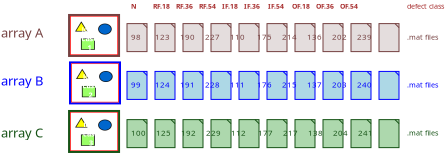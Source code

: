 <?xml version="1.0" encoding="UTF-8"?>
<dia:diagram xmlns:dia="http://www.lysator.liu.se/~alla/dia/">
  <dia:layer name="Arrière-plan" visible="true" connectable="true" active="true">
    <dia:object type="Standard - Box" version="0" id="O0">
      <dia:attribute name="obj_pos">
        <dia:point val="17.8,-41.19"/>
      </dia:attribute>
      <dia:attribute name="obj_bb">
        <dia:rectangle val="17.78,-41.209;18.82,-39.77"/>
      </dia:attribute>
      <dia:attribute name="elem_corner">
        <dia:point val="17.8,-41.19"/>
      </dia:attribute>
      <dia:attribute name="elem_width">
        <dia:real val="1"/>
      </dia:attribute>
      <dia:attribute name="elem_height">
        <dia:real val="1.4"/>
      </dia:attribute>
      <dia:attribute name="border_width">
        <dia:real val="0.04"/>
      </dia:attribute>
      <dia:attribute name="border_color">
        <dia:color val="#744040ff"/>
      </dia:attribute>
      <dia:attribute name="inner_color">
        <dia:color val="#e4ddddff"/>
      </dia:attribute>
      <dia:attribute name="show_background">
        <dia:boolean val="true"/>
      </dia:attribute>
    </dia:object>
    <dia:object type="Standard - Line" version="0" id="O1">
      <dia:attribute name="obj_pos">
        <dia:point val="18.8,-40.989"/>
      </dia:attribute>
      <dia:attribute name="obj_bb">
        <dia:rectangle val="18.572,-41.218;18.828,-40.961"/>
      </dia:attribute>
      <dia:attribute name="conn_endpoints">
        <dia:point val="18.8,-40.989"/>
        <dia:point val="18.6,-41.19"/>
      </dia:attribute>
      <dia:attribute name="numcp">
        <dia:int val="1"/>
      </dia:attribute>
      <dia:attribute name="line_color">
        <dia:color val="#744040ff"/>
      </dia:attribute>
      <dia:attribute name="line_width">
        <dia:real val="0.04"/>
      </dia:attribute>
    </dia:object>
    <dia:group>
      <dia:attribute name="meta">
        <dia:composite type="dict"/>
      </dia:attribute>
      <dia:attribute name="matrix"/>
      <dia:object type="Standard - Box" version="0" id="O2">
        <dia:attribute name="obj_pos">
          <dia:point val="19.2,-41.19"/>
        </dia:attribute>
        <dia:attribute name="obj_bb">
          <dia:rectangle val="19.18,-41.209;20.22,-39.77"/>
        </dia:attribute>
        <dia:attribute name="elem_corner">
          <dia:point val="19.2,-41.19"/>
        </dia:attribute>
        <dia:attribute name="elem_width">
          <dia:real val="1"/>
        </dia:attribute>
        <dia:attribute name="elem_height">
          <dia:real val="1.4"/>
        </dia:attribute>
        <dia:attribute name="border_width">
          <dia:real val="0.04"/>
        </dia:attribute>
        <dia:attribute name="border_color">
          <dia:color val="#744040ff"/>
        </dia:attribute>
        <dia:attribute name="inner_color">
          <dia:color val="#e4ddddff"/>
        </dia:attribute>
        <dia:attribute name="show_background">
          <dia:boolean val="true"/>
        </dia:attribute>
      </dia:object>
      <dia:object type="Standard - Line" version="0" id="O3">
        <dia:attribute name="obj_pos">
          <dia:point val="20.2,-40.989"/>
        </dia:attribute>
        <dia:attribute name="obj_bb">
          <dia:rectangle val="19.972,-41.218;20.228,-40.961"/>
        </dia:attribute>
        <dia:attribute name="conn_endpoints">
          <dia:point val="20.2,-40.989"/>
          <dia:point val="20,-41.19"/>
        </dia:attribute>
        <dia:attribute name="numcp">
          <dia:int val="1"/>
        </dia:attribute>
        <dia:attribute name="line_color">
          <dia:color val="#744040ff"/>
        </dia:attribute>
        <dia:attribute name="line_width">
          <dia:real val="0.04"/>
        </dia:attribute>
      </dia:object>
    </dia:group>
    <dia:group>
      <dia:attribute name="meta">
        <dia:composite type="dict"/>
      </dia:attribute>
      <dia:attribute name="matrix"/>
      <dia:object type="Standard - Box" version="0" id="O4">
        <dia:attribute name="obj_pos">
          <dia:point val="20.6,-41.19"/>
        </dia:attribute>
        <dia:attribute name="obj_bb">
          <dia:rectangle val="20.58,-41.209;21.62,-39.77"/>
        </dia:attribute>
        <dia:attribute name="elem_corner">
          <dia:point val="20.6,-41.19"/>
        </dia:attribute>
        <dia:attribute name="elem_width">
          <dia:real val="1"/>
        </dia:attribute>
        <dia:attribute name="elem_height">
          <dia:real val="1.4"/>
        </dia:attribute>
        <dia:attribute name="border_width">
          <dia:real val="0.04"/>
        </dia:attribute>
        <dia:attribute name="border_color">
          <dia:color val="#744040ff"/>
        </dia:attribute>
        <dia:attribute name="inner_color">
          <dia:color val="#e4ddddff"/>
        </dia:attribute>
        <dia:attribute name="show_background">
          <dia:boolean val="true"/>
        </dia:attribute>
      </dia:object>
      <dia:object type="Standard - Line" version="0" id="O5">
        <dia:attribute name="obj_pos">
          <dia:point val="21.6,-40.989"/>
        </dia:attribute>
        <dia:attribute name="obj_bb">
          <dia:rectangle val="21.372,-41.218;21.628,-40.961"/>
        </dia:attribute>
        <dia:attribute name="conn_endpoints">
          <dia:point val="21.6,-40.989"/>
          <dia:point val="21.4,-41.19"/>
        </dia:attribute>
        <dia:attribute name="numcp">
          <dia:int val="1"/>
        </dia:attribute>
        <dia:attribute name="line_color">
          <dia:color val="#744040ff"/>
        </dia:attribute>
        <dia:attribute name="line_width">
          <dia:real val="0.04"/>
        </dia:attribute>
      </dia:object>
    </dia:group>
    <dia:group>
      <dia:attribute name="meta">
        <dia:composite type="dict"/>
      </dia:attribute>
      <dia:attribute name="matrix"/>
      <dia:object type="Standard - Box" version="0" id="O6">
        <dia:attribute name="obj_pos">
          <dia:point val="22,-41.19"/>
        </dia:attribute>
        <dia:attribute name="obj_bb">
          <dia:rectangle val="21.98,-41.209;23.02,-39.77"/>
        </dia:attribute>
        <dia:attribute name="elem_corner">
          <dia:point val="22,-41.19"/>
        </dia:attribute>
        <dia:attribute name="elem_width">
          <dia:real val="1"/>
        </dia:attribute>
        <dia:attribute name="elem_height">
          <dia:real val="1.4"/>
        </dia:attribute>
        <dia:attribute name="border_width">
          <dia:real val="0.04"/>
        </dia:attribute>
        <dia:attribute name="border_color">
          <dia:color val="#744040ff"/>
        </dia:attribute>
        <dia:attribute name="inner_color">
          <dia:color val="#e4ddddff"/>
        </dia:attribute>
        <dia:attribute name="show_background">
          <dia:boolean val="true"/>
        </dia:attribute>
      </dia:object>
      <dia:object type="Standard - Line" version="0" id="O7">
        <dia:attribute name="obj_pos">
          <dia:point val="23,-40.989"/>
        </dia:attribute>
        <dia:attribute name="obj_bb">
          <dia:rectangle val="22.772,-41.218;23.028,-40.961"/>
        </dia:attribute>
        <dia:attribute name="conn_endpoints">
          <dia:point val="23,-40.989"/>
          <dia:point val="22.8,-41.19"/>
        </dia:attribute>
        <dia:attribute name="numcp">
          <dia:int val="1"/>
        </dia:attribute>
        <dia:attribute name="line_color">
          <dia:color val="#744040ff"/>
        </dia:attribute>
        <dia:attribute name="line_width">
          <dia:real val="0.04"/>
        </dia:attribute>
      </dia:object>
    </dia:group>
    <dia:group>
      <dia:attribute name="meta">
        <dia:composite type="dict"/>
      </dia:attribute>
      <dia:attribute name="matrix"/>
      <dia:object type="Standard - Box" version="0" id="O8">
        <dia:attribute name="obj_pos">
          <dia:point val="23.4,-41.19"/>
        </dia:attribute>
        <dia:attribute name="obj_bb">
          <dia:rectangle val="23.38,-41.209;24.42,-39.77"/>
        </dia:attribute>
        <dia:attribute name="elem_corner">
          <dia:point val="23.4,-41.19"/>
        </dia:attribute>
        <dia:attribute name="elem_width">
          <dia:real val="1"/>
        </dia:attribute>
        <dia:attribute name="elem_height">
          <dia:real val="1.4"/>
        </dia:attribute>
        <dia:attribute name="border_width">
          <dia:real val="0.04"/>
        </dia:attribute>
        <dia:attribute name="border_color">
          <dia:color val="#744040ff"/>
        </dia:attribute>
        <dia:attribute name="inner_color">
          <dia:color val="#e4ddddff"/>
        </dia:attribute>
        <dia:attribute name="show_background">
          <dia:boolean val="true"/>
        </dia:attribute>
      </dia:object>
      <dia:object type="Standard - Line" version="0" id="O9">
        <dia:attribute name="obj_pos">
          <dia:point val="24.4,-40.989"/>
        </dia:attribute>
        <dia:attribute name="obj_bb">
          <dia:rectangle val="24.172,-41.218;24.428,-40.961"/>
        </dia:attribute>
        <dia:attribute name="conn_endpoints">
          <dia:point val="24.4,-40.989"/>
          <dia:point val="24.2,-41.19"/>
        </dia:attribute>
        <dia:attribute name="numcp">
          <dia:int val="1"/>
        </dia:attribute>
        <dia:attribute name="line_color">
          <dia:color val="#744040ff"/>
        </dia:attribute>
        <dia:attribute name="line_width">
          <dia:real val="0.04"/>
        </dia:attribute>
      </dia:object>
    </dia:group>
    <dia:group>
      <dia:attribute name="meta">
        <dia:composite type="dict"/>
      </dia:attribute>
      <dia:attribute name="matrix"/>
      <dia:object type="Standard - Box" version="0" id="O10">
        <dia:attribute name="obj_pos">
          <dia:point val="24.8,-41.19"/>
        </dia:attribute>
        <dia:attribute name="obj_bb">
          <dia:rectangle val="24.78,-41.209;25.82,-39.77"/>
        </dia:attribute>
        <dia:attribute name="elem_corner">
          <dia:point val="24.8,-41.19"/>
        </dia:attribute>
        <dia:attribute name="elem_width">
          <dia:real val="1"/>
        </dia:attribute>
        <dia:attribute name="elem_height">
          <dia:real val="1.4"/>
        </dia:attribute>
        <dia:attribute name="border_width">
          <dia:real val="0.04"/>
        </dia:attribute>
        <dia:attribute name="border_color">
          <dia:color val="#744040ff"/>
        </dia:attribute>
        <dia:attribute name="inner_color">
          <dia:color val="#e4ddddff"/>
        </dia:attribute>
        <dia:attribute name="show_background">
          <dia:boolean val="true"/>
        </dia:attribute>
      </dia:object>
      <dia:object type="Standard - Line" version="0" id="O11">
        <dia:attribute name="obj_pos">
          <dia:point val="25.8,-40.989"/>
        </dia:attribute>
        <dia:attribute name="obj_bb">
          <dia:rectangle val="25.572,-41.218;25.828,-40.961"/>
        </dia:attribute>
        <dia:attribute name="conn_endpoints">
          <dia:point val="25.8,-40.989"/>
          <dia:point val="25.6,-41.19"/>
        </dia:attribute>
        <dia:attribute name="numcp">
          <dia:int val="1"/>
        </dia:attribute>
        <dia:attribute name="line_color">
          <dia:color val="#744040ff"/>
        </dia:attribute>
        <dia:attribute name="line_width">
          <dia:real val="0.04"/>
        </dia:attribute>
      </dia:object>
    </dia:group>
    <dia:group>
      <dia:attribute name="meta">
        <dia:composite type="dict"/>
      </dia:attribute>
      <dia:attribute name="matrix"/>
      <dia:object type="Standard - Box" version="0" id="O12">
        <dia:attribute name="obj_pos">
          <dia:point val="26.2,-41.19"/>
        </dia:attribute>
        <dia:attribute name="obj_bb">
          <dia:rectangle val="26.18,-41.209;27.22,-39.77"/>
        </dia:attribute>
        <dia:attribute name="elem_corner">
          <dia:point val="26.2,-41.19"/>
        </dia:attribute>
        <dia:attribute name="elem_width">
          <dia:real val="1"/>
        </dia:attribute>
        <dia:attribute name="elem_height">
          <dia:real val="1.4"/>
        </dia:attribute>
        <dia:attribute name="border_width">
          <dia:real val="0.04"/>
        </dia:attribute>
        <dia:attribute name="border_color">
          <dia:color val="#744040ff"/>
        </dia:attribute>
        <dia:attribute name="inner_color">
          <dia:color val="#e4ddddff"/>
        </dia:attribute>
        <dia:attribute name="show_background">
          <dia:boolean val="true"/>
        </dia:attribute>
      </dia:object>
      <dia:object type="Standard - Line" version="0" id="O13">
        <dia:attribute name="obj_pos">
          <dia:point val="27.2,-40.989"/>
        </dia:attribute>
        <dia:attribute name="obj_bb">
          <dia:rectangle val="26.972,-41.218;27.228,-40.961"/>
        </dia:attribute>
        <dia:attribute name="conn_endpoints">
          <dia:point val="27.2,-40.989"/>
          <dia:point val="27,-41.19"/>
        </dia:attribute>
        <dia:attribute name="numcp">
          <dia:int val="1"/>
        </dia:attribute>
        <dia:attribute name="line_color">
          <dia:color val="#744040ff"/>
        </dia:attribute>
        <dia:attribute name="line_width">
          <dia:real val="0.04"/>
        </dia:attribute>
      </dia:object>
    </dia:group>
    <dia:group>
      <dia:attribute name="meta">
        <dia:composite type="dict"/>
      </dia:attribute>
      <dia:attribute name="matrix"/>
      <dia:object type="Standard - Box" version="0" id="O14">
        <dia:attribute name="obj_pos">
          <dia:point val="27.6,-41.19"/>
        </dia:attribute>
        <dia:attribute name="obj_bb">
          <dia:rectangle val="27.58,-41.209;28.62,-39.77"/>
        </dia:attribute>
        <dia:attribute name="elem_corner">
          <dia:point val="27.6,-41.19"/>
        </dia:attribute>
        <dia:attribute name="elem_width">
          <dia:real val="1"/>
        </dia:attribute>
        <dia:attribute name="elem_height">
          <dia:real val="1.4"/>
        </dia:attribute>
        <dia:attribute name="border_width">
          <dia:real val="0.04"/>
        </dia:attribute>
        <dia:attribute name="border_color">
          <dia:color val="#744040ff"/>
        </dia:attribute>
        <dia:attribute name="inner_color">
          <dia:color val="#e4ddddff"/>
        </dia:attribute>
        <dia:attribute name="show_background">
          <dia:boolean val="true"/>
        </dia:attribute>
      </dia:object>
      <dia:object type="Standard - Line" version="0" id="O15">
        <dia:attribute name="obj_pos">
          <dia:point val="28.6,-40.989"/>
        </dia:attribute>
        <dia:attribute name="obj_bb">
          <dia:rectangle val="28.372,-41.218;28.628,-40.961"/>
        </dia:attribute>
        <dia:attribute name="conn_endpoints">
          <dia:point val="28.6,-40.989"/>
          <dia:point val="28.4,-41.19"/>
        </dia:attribute>
        <dia:attribute name="numcp">
          <dia:int val="1"/>
        </dia:attribute>
        <dia:attribute name="line_color">
          <dia:color val="#744040ff"/>
        </dia:attribute>
        <dia:attribute name="line_width">
          <dia:real val="0.04"/>
        </dia:attribute>
      </dia:object>
    </dia:group>
    <dia:group>
      <dia:attribute name="meta">
        <dia:composite type="dict"/>
      </dia:attribute>
      <dia:attribute name="matrix"/>
      <dia:object type="Standard - Box" version="0" id="O16">
        <dia:attribute name="obj_pos">
          <dia:point val="29,-41.19"/>
        </dia:attribute>
        <dia:attribute name="obj_bb">
          <dia:rectangle val="28.98,-41.209;30.02,-39.77"/>
        </dia:attribute>
        <dia:attribute name="elem_corner">
          <dia:point val="29,-41.19"/>
        </dia:attribute>
        <dia:attribute name="elem_width">
          <dia:real val="1"/>
        </dia:attribute>
        <dia:attribute name="elem_height">
          <dia:real val="1.4"/>
        </dia:attribute>
        <dia:attribute name="border_width">
          <dia:real val="0.04"/>
        </dia:attribute>
        <dia:attribute name="border_color">
          <dia:color val="#744040ff"/>
        </dia:attribute>
        <dia:attribute name="inner_color">
          <dia:color val="#e4ddddff"/>
        </dia:attribute>
        <dia:attribute name="show_background">
          <dia:boolean val="true"/>
        </dia:attribute>
      </dia:object>
      <dia:object type="Standard - Line" version="0" id="O17">
        <dia:attribute name="obj_pos">
          <dia:point val="30,-40.989"/>
        </dia:attribute>
        <dia:attribute name="obj_bb">
          <dia:rectangle val="29.772,-41.218;30.028,-40.961"/>
        </dia:attribute>
        <dia:attribute name="conn_endpoints">
          <dia:point val="30,-40.989"/>
          <dia:point val="29.8,-41.19"/>
        </dia:attribute>
        <dia:attribute name="numcp">
          <dia:int val="1"/>
        </dia:attribute>
        <dia:attribute name="line_color">
          <dia:color val="#744040ff"/>
        </dia:attribute>
        <dia:attribute name="line_width">
          <dia:real val="0.04"/>
        </dia:attribute>
      </dia:object>
    </dia:group>
    <dia:group>
      <dia:attribute name="meta">
        <dia:composite type="dict"/>
      </dia:attribute>
      <dia:attribute name="matrix"/>
      <dia:object type="Standard - Box" version="0" id="O18">
        <dia:attribute name="obj_pos">
          <dia:point val="30.4,-41.19"/>
        </dia:attribute>
        <dia:attribute name="obj_bb">
          <dia:rectangle val="30.38,-41.209;31.42,-39.77"/>
        </dia:attribute>
        <dia:attribute name="elem_corner">
          <dia:point val="30.4,-41.19"/>
        </dia:attribute>
        <dia:attribute name="elem_width">
          <dia:real val="1"/>
        </dia:attribute>
        <dia:attribute name="elem_height">
          <dia:real val="1.4"/>
        </dia:attribute>
        <dia:attribute name="border_width">
          <dia:real val="0.04"/>
        </dia:attribute>
        <dia:attribute name="border_color">
          <dia:color val="#744040ff"/>
        </dia:attribute>
        <dia:attribute name="inner_color">
          <dia:color val="#e4ddddff"/>
        </dia:attribute>
        <dia:attribute name="show_background">
          <dia:boolean val="true"/>
        </dia:attribute>
      </dia:object>
      <dia:object type="Standard - Line" version="0" id="O19">
        <dia:attribute name="obj_pos">
          <dia:point val="31.4,-40.989"/>
        </dia:attribute>
        <dia:attribute name="obj_bb">
          <dia:rectangle val="31.172,-41.218;31.428,-40.961"/>
        </dia:attribute>
        <dia:attribute name="conn_endpoints">
          <dia:point val="31.4,-40.989"/>
          <dia:point val="31.2,-41.19"/>
        </dia:attribute>
        <dia:attribute name="numcp">
          <dia:int val="1"/>
        </dia:attribute>
        <dia:attribute name="line_color">
          <dia:color val="#744040ff"/>
        </dia:attribute>
        <dia:attribute name="line_width">
          <dia:real val="0.04"/>
        </dia:attribute>
      </dia:object>
    </dia:group>
    <dia:object type="Standard - Image" version="0" id="O20">
      <dia:attribute name="obj_pos">
        <dia:point val="14.953,-41.572"/>
      </dia:attribute>
      <dia:attribute name="obj_bb">
        <dia:rectangle val="14.853,-41.672;17.453,-39.522"/>
      </dia:attribute>
      <dia:attribute name="elem_corner">
        <dia:point val="14.953,-41.572"/>
      </dia:attribute>
      <dia:attribute name="elem_width">
        <dia:real val="2.4"/>
      </dia:attribute>
      <dia:attribute name="elem_height">
        <dia:real val="1.95"/>
      </dia:attribute>
      <dia:attribute name="border_width">
        <dia:real val="0.1"/>
      </dia:attribute>
      <dia:attribute name="border_color">
        <dia:color val="#744040ff"/>
      </dia:attribute>
      <dia:attribute name="draw_border">
        <dia:boolean val="true"/>
      </dia:attribute>
      <dia:attribute name="keep_aspect">
        <dia:boolean val="true"/>
      </dia:attribute>
      <dia:attribute name="file">
        <dia:string>#/home/jlc/work/IA-MachineLearning/03-ENSPIMA/2023-2024/MiniProject/img/motor-3.png#</dia:string>
      </dia:attribute>
    </dia:object>
    <dia:object type="Standard - Text" version="1" id="O21">
      <dia:attribute name="obj_pos">
        <dia:point val="15.928,-40.761"/>
      </dia:attribute>
      <dia:attribute name="obj_bb">
        <dia:rectangle val="15.47,-41.096;16.387,-39.774"/>
      </dia:attribute>
      <dia:attribute name="text">
        <dia:composite type="text">
          <dia:attribute name="string">
            <dia:string>#load
case
1#</dia:string>
          </dia:attribute>
          <dia:attribute name="font">
            <dia:font family="sans" style="80" name="Helvetica-Bold"/>
          </dia:attribute>
          <dia:attribute name="height">
            <dia:real val="0.451"/>
          </dia:attribute>
          <dia:attribute name="pos">
            <dia:point val="15.928,-40.761"/>
          </dia:attribute>
          <dia:attribute name="color">
            <dia:color val="#ffffffff"/>
          </dia:attribute>
          <dia:attribute name="alignment">
            <dia:enum val="1"/>
          </dia:attribute>
        </dia:composite>
      </dia:attribute>
      <dia:attribute name="valign">
        <dia:enum val="3"/>
      </dia:attribute>
    </dia:object>
    <dia:object type="Standard - Text" version="1" id="O22">
      <dia:attribute name="obj_pos">
        <dia:point val="18,-40.389"/>
      </dia:attribute>
      <dia:attribute name="obj_bb">
        <dia:rectangle val="18,-40.756;31.323,-40.296"/>
      </dia:attribute>
      <dia:attribute name="text">
        <dia:composite type="text">
          <dia:attribute name="string">
            <dia:string>#98       123     190     227     110      175     214     136     202     239#</dia:string>
          </dia:attribute>
          <dia:attribute name="font">
            <dia:font family="sans" style="0" name="Helvetica"/>
          </dia:attribute>
          <dia:attribute name="height">
            <dia:real val="0.494"/>
          </dia:attribute>
          <dia:attribute name="pos">
            <dia:point val="18,-40.389"/>
          </dia:attribute>
          <dia:attribute name="color">
            <dia:color val="#744040ff"/>
          </dia:attribute>
          <dia:attribute name="alignment">
            <dia:enum val="0"/>
          </dia:attribute>
        </dia:composite>
      </dia:attribute>
      <dia:attribute name="valign">
        <dia:enum val="3"/>
      </dia:attribute>
    </dia:object>
    <dia:object type="Standard - Text" version="1" id="O23">
      <dia:attribute name="obj_pos">
        <dia:point val="18,-41.933"/>
      </dia:attribute>
      <dia:attribute name="obj_bb">
        <dia:rectangle val="18,-42.247;31.315,-41.853"/>
      </dia:attribute>
      <dia:attribute name="text">
        <dia:composite type="text">
          <dia:attribute name="string">
            <dia:string>#N        RF.18   RF.36   RF.54   IF.18   IF.36    IF.54    OF.18   OF.36   OF.54#</dia:string>
          </dia:attribute>
          <dia:attribute name="font">
            <dia:font family="sans" style="80" name="Helvetica-Bold"/>
          </dia:attribute>
          <dia:attribute name="height">
            <dia:real val="0.423"/>
          </dia:attribute>
          <dia:attribute name="pos">
            <dia:point val="18,-41.933"/>
          </dia:attribute>
          <dia:attribute name="color">
            <dia:color val="#a52a2aff"/>
          </dia:attribute>
          <dia:attribute name="alignment">
            <dia:enum val="0"/>
          </dia:attribute>
        </dia:composite>
      </dia:attribute>
      <dia:attribute name="valign">
        <dia:enum val="3"/>
      </dia:attribute>
    </dia:object>
    <dia:object type="Standard - Text" version="1" id="O24">
      <dia:attribute name="obj_pos">
        <dia:point val="31.8,-40.389"/>
      </dia:attribute>
      <dia:attribute name="obj_bb">
        <dia:rectangle val="31.8,-40.724;33.483,-40.304"/>
      </dia:attribute>
      <dia:attribute name="text">
        <dia:composite type="text">
          <dia:attribute name="string">
            <dia:string>#.mat files#</dia:string>
          </dia:attribute>
          <dia:attribute name="font">
            <dia:font family="sans" style="0" name="Helvetica"/>
          </dia:attribute>
          <dia:attribute name="height">
            <dia:real val="0.451"/>
          </dia:attribute>
          <dia:attribute name="pos">
            <dia:point val="31.8,-40.389"/>
          </dia:attribute>
          <dia:attribute name="color">
            <dia:color val="#744040ff"/>
          </dia:attribute>
          <dia:attribute name="alignment">
            <dia:enum val="0"/>
          </dia:attribute>
        </dia:composite>
      </dia:attribute>
      <dia:attribute name="valign">
        <dia:enum val="3"/>
      </dia:attribute>
    </dia:object>
    <dia:object type="Standard - Text" version="1" id="O25">
      <dia:attribute name="obj_pos">
        <dia:point val="31.8,-41.933"/>
      </dia:attribute>
      <dia:attribute name="obj_bb">
        <dia:rectangle val="31.8,-42.268;33.95,-41.848"/>
      </dia:attribute>
      <dia:attribute name="text">
        <dia:composite type="text">
          <dia:attribute name="string">
            <dia:string>#defect class#</dia:string>
          </dia:attribute>
          <dia:attribute name="font">
            <dia:font family="sans" style="0" name="Helvetica"/>
          </dia:attribute>
          <dia:attribute name="height">
            <dia:real val="0.451"/>
          </dia:attribute>
          <dia:attribute name="pos">
            <dia:point val="31.8,-41.933"/>
          </dia:attribute>
          <dia:attribute name="color">
            <dia:color val="#a52a2aff"/>
          </dia:attribute>
          <dia:attribute name="alignment">
            <dia:enum val="0"/>
          </dia:attribute>
        </dia:composite>
      </dia:attribute>
      <dia:attribute name="valign">
        <dia:enum val="3"/>
      </dia:attribute>
    </dia:object>
    <dia:object type="Standard - Box" version="0" id="O26">
      <dia:attribute name="obj_pos">
        <dia:point val="17.8,-38.8"/>
      </dia:attribute>
      <dia:attribute name="obj_bb">
        <dia:rectangle val="17.78,-38.82;18.82,-37.38"/>
      </dia:attribute>
      <dia:attribute name="elem_corner">
        <dia:point val="17.8,-38.8"/>
      </dia:attribute>
      <dia:attribute name="elem_width">
        <dia:real val="1"/>
      </dia:attribute>
      <dia:attribute name="elem_height">
        <dia:real val="1.4"/>
      </dia:attribute>
      <dia:attribute name="border_width">
        <dia:real val="0.04"/>
      </dia:attribute>
      <dia:attribute name="border_color">
        <dia:color val="#0000ffff"/>
      </dia:attribute>
      <dia:attribute name="inner_color">
        <dia:color val="#add8e6ff"/>
      </dia:attribute>
      <dia:attribute name="show_background">
        <dia:boolean val="true"/>
      </dia:attribute>
    </dia:object>
    <dia:object type="Standard - Line" version="0" id="O27">
      <dia:attribute name="obj_pos">
        <dia:point val="18.8,-38.6"/>
      </dia:attribute>
      <dia:attribute name="obj_bb">
        <dia:rectangle val="18.572,-38.828;18.828,-38.572"/>
      </dia:attribute>
      <dia:attribute name="conn_endpoints">
        <dia:point val="18.8,-38.6"/>
        <dia:point val="18.6,-38.8"/>
      </dia:attribute>
      <dia:attribute name="numcp">
        <dia:int val="1"/>
      </dia:attribute>
      <dia:attribute name="line_color">
        <dia:color val="#0000ffff"/>
      </dia:attribute>
      <dia:attribute name="line_width">
        <dia:real val="0.04"/>
      </dia:attribute>
    </dia:object>
    <dia:group>
      <dia:attribute name="meta">
        <dia:composite type="dict"/>
      </dia:attribute>
      <dia:attribute name="matrix"/>
      <dia:object type="Standard - Box" version="0" id="O28">
        <dia:attribute name="obj_pos">
          <dia:point val="19.2,-38.8"/>
        </dia:attribute>
        <dia:attribute name="obj_bb">
          <dia:rectangle val="19.18,-38.82;20.22,-37.38"/>
        </dia:attribute>
        <dia:attribute name="elem_corner">
          <dia:point val="19.2,-38.8"/>
        </dia:attribute>
        <dia:attribute name="elem_width">
          <dia:real val="1"/>
        </dia:attribute>
        <dia:attribute name="elem_height">
          <dia:real val="1.4"/>
        </dia:attribute>
        <dia:attribute name="border_width">
          <dia:real val="0.04"/>
        </dia:attribute>
        <dia:attribute name="border_color">
          <dia:color val="#0000ffff"/>
        </dia:attribute>
        <dia:attribute name="inner_color">
          <dia:color val="#add8e6ff"/>
        </dia:attribute>
        <dia:attribute name="show_background">
          <dia:boolean val="true"/>
        </dia:attribute>
      </dia:object>
      <dia:object type="Standard - Line" version="0" id="O29">
        <dia:attribute name="obj_pos">
          <dia:point val="20.2,-38.6"/>
        </dia:attribute>
        <dia:attribute name="obj_bb">
          <dia:rectangle val="19.972,-38.828;20.228,-38.572"/>
        </dia:attribute>
        <dia:attribute name="conn_endpoints">
          <dia:point val="20.2,-38.6"/>
          <dia:point val="20,-38.8"/>
        </dia:attribute>
        <dia:attribute name="numcp">
          <dia:int val="1"/>
        </dia:attribute>
        <dia:attribute name="line_color">
          <dia:color val="#0000ffff"/>
        </dia:attribute>
        <dia:attribute name="line_width">
          <dia:real val="0.04"/>
        </dia:attribute>
      </dia:object>
    </dia:group>
    <dia:group>
      <dia:attribute name="meta">
        <dia:composite type="dict"/>
      </dia:attribute>
      <dia:attribute name="matrix"/>
      <dia:object type="Standard - Box" version="0" id="O30">
        <dia:attribute name="obj_pos">
          <dia:point val="20.6,-38.8"/>
        </dia:attribute>
        <dia:attribute name="obj_bb">
          <dia:rectangle val="20.58,-38.82;21.62,-37.38"/>
        </dia:attribute>
        <dia:attribute name="elem_corner">
          <dia:point val="20.6,-38.8"/>
        </dia:attribute>
        <dia:attribute name="elem_width">
          <dia:real val="1"/>
        </dia:attribute>
        <dia:attribute name="elem_height">
          <dia:real val="1.4"/>
        </dia:attribute>
        <dia:attribute name="border_width">
          <dia:real val="0.04"/>
        </dia:attribute>
        <dia:attribute name="border_color">
          <dia:color val="#0000ffff"/>
        </dia:attribute>
        <dia:attribute name="inner_color">
          <dia:color val="#add8e6ff"/>
        </dia:attribute>
        <dia:attribute name="show_background">
          <dia:boolean val="true"/>
        </dia:attribute>
      </dia:object>
      <dia:object type="Standard - Line" version="0" id="O31">
        <dia:attribute name="obj_pos">
          <dia:point val="21.6,-38.6"/>
        </dia:attribute>
        <dia:attribute name="obj_bb">
          <dia:rectangle val="21.372,-38.828;21.628,-38.572"/>
        </dia:attribute>
        <dia:attribute name="conn_endpoints">
          <dia:point val="21.6,-38.6"/>
          <dia:point val="21.4,-38.8"/>
        </dia:attribute>
        <dia:attribute name="numcp">
          <dia:int val="1"/>
        </dia:attribute>
        <dia:attribute name="line_color">
          <dia:color val="#0000ffff"/>
        </dia:attribute>
        <dia:attribute name="line_width">
          <dia:real val="0.04"/>
        </dia:attribute>
      </dia:object>
    </dia:group>
    <dia:group>
      <dia:attribute name="meta">
        <dia:composite type="dict"/>
      </dia:attribute>
      <dia:attribute name="matrix"/>
      <dia:object type="Standard - Box" version="0" id="O32">
        <dia:attribute name="obj_pos">
          <dia:point val="22,-38.8"/>
        </dia:attribute>
        <dia:attribute name="obj_bb">
          <dia:rectangle val="21.98,-38.82;23.02,-37.38"/>
        </dia:attribute>
        <dia:attribute name="elem_corner">
          <dia:point val="22,-38.8"/>
        </dia:attribute>
        <dia:attribute name="elem_width">
          <dia:real val="1"/>
        </dia:attribute>
        <dia:attribute name="elem_height">
          <dia:real val="1.4"/>
        </dia:attribute>
        <dia:attribute name="border_width">
          <dia:real val="0.04"/>
        </dia:attribute>
        <dia:attribute name="border_color">
          <dia:color val="#0000ffff"/>
        </dia:attribute>
        <dia:attribute name="inner_color">
          <dia:color val="#add8e6ff"/>
        </dia:attribute>
        <dia:attribute name="show_background">
          <dia:boolean val="true"/>
        </dia:attribute>
      </dia:object>
      <dia:object type="Standard - Line" version="0" id="O33">
        <dia:attribute name="obj_pos">
          <dia:point val="23,-38.6"/>
        </dia:attribute>
        <dia:attribute name="obj_bb">
          <dia:rectangle val="22.772,-38.828;23.028,-38.572"/>
        </dia:attribute>
        <dia:attribute name="conn_endpoints">
          <dia:point val="23,-38.6"/>
          <dia:point val="22.8,-38.8"/>
        </dia:attribute>
        <dia:attribute name="numcp">
          <dia:int val="1"/>
        </dia:attribute>
        <dia:attribute name="line_color">
          <dia:color val="#0000ffff"/>
        </dia:attribute>
        <dia:attribute name="line_width">
          <dia:real val="0.04"/>
        </dia:attribute>
      </dia:object>
    </dia:group>
    <dia:group>
      <dia:attribute name="meta">
        <dia:composite type="dict"/>
      </dia:attribute>
      <dia:attribute name="matrix"/>
      <dia:object type="Standard - Box" version="0" id="O34">
        <dia:attribute name="obj_pos">
          <dia:point val="23.4,-38.8"/>
        </dia:attribute>
        <dia:attribute name="obj_bb">
          <dia:rectangle val="23.38,-38.82;24.42,-37.38"/>
        </dia:attribute>
        <dia:attribute name="elem_corner">
          <dia:point val="23.4,-38.8"/>
        </dia:attribute>
        <dia:attribute name="elem_width">
          <dia:real val="1"/>
        </dia:attribute>
        <dia:attribute name="elem_height">
          <dia:real val="1.4"/>
        </dia:attribute>
        <dia:attribute name="border_width">
          <dia:real val="0.04"/>
        </dia:attribute>
        <dia:attribute name="border_color">
          <dia:color val="#0000ffff"/>
        </dia:attribute>
        <dia:attribute name="inner_color">
          <dia:color val="#add8e6ff"/>
        </dia:attribute>
        <dia:attribute name="show_background">
          <dia:boolean val="true"/>
        </dia:attribute>
      </dia:object>
      <dia:object type="Standard - Line" version="0" id="O35">
        <dia:attribute name="obj_pos">
          <dia:point val="24.4,-38.6"/>
        </dia:attribute>
        <dia:attribute name="obj_bb">
          <dia:rectangle val="24.172,-38.828;24.428,-38.572"/>
        </dia:attribute>
        <dia:attribute name="conn_endpoints">
          <dia:point val="24.4,-38.6"/>
          <dia:point val="24.2,-38.8"/>
        </dia:attribute>
        <dia:attribute name="numcp">
          <dia:int val="1"/>
        </dia:attribute>
        <dia:attribute name="line_color">
          <dia:color val="#0000ffff"/>
        </dia:attribute>
        <dia:attribute name="line_width">
          <dia:real val="0.04"/>
        </dia:attribute>
      </dia:object>
    </dia:group>
    <dia:group>
      <dia:attribute name="meta">
        <dia:composite type="dict"/>
      </dia:attribute>
      <dia:attribute name="matrix"/>
      <dia:object type="Standard - Box" version="0" id="O36">
        <dia:attribute name="obj_pos">
          <dia:point val="24.8,-38.8"/>
        </dia:attribute>
        <dia:attribute name="obj_bb">
          <dia:rectangle val="24.78,-38.82;25.82,-37.38"/>
        </dia:attribute>
        <dia:attribute name="elem_corner">
          <dia:point val="24.8,-38.8"/>
        </dia:attribute>
        <dia:attribute name="elem_width">
          <dia:real val="1"/>
        </dia:attribute>
        <dia:attribute name="elem_height">
          <dia:real val="1.4"/>
        </dia:attribute>
        <dia:attribute name="border_width">
          <dia:real val="0.04"/>
        </dia:attribute>
        <dia:attribute name="border_color">
          <dia:color val="#0000ffff"/>
        </dia:attribute>
        <dia:attribute name="inner_color">
          <dia:color val="#add8e6ff"/>
        </dia:attribute>
        <dia:attribute name="show_background">
          <dia:boolean val="true"/>
        </dia:attribute>
      </dia:object>
      <dia:object type="Standard - Line" version="0" id="O37">
        <dia:attribute name="obj_pos">
          <dia:point val="25.8,-38.6"/>
        </dia:attribute>
        <dia:attribute name="obj_bb">
          <dia:rectangle val="25.572,-38.828;25.828,-38.572"/>
        </dia:attribute>
        <dia:attribute name="conn_endpoints">
          <dia:point val="25.8,-38.6"/>
          <dia:point val="25.6,-38.8"/>
        </dia:attribute>
        <dia:attribute name="numcp">
          <dia:int val="1"/>
        </dia:attribute>
        <dia:attribute name="line_color">
          <dia:color val="#0000ffff"/>
        </dia:attribute>
        <dia:attribute name="line_width">
          <dia:real val="0.04"/>
        </dia:attribute>
      </dia:object>
    </dia:group>
    <dia:group>
      <dia:attribute name="meta">
        <dia:composite type="dict"/>
      </dia:attribute>
      <dia:attribute name="matrix"/>
      <dia:object type="Standard - Box" version="0" id="O38">
        <dia:attribute name="obj_pos">
          <dia:point val="26.2,-38.8"/>
        </dia:attribute>
        <dia:attribute name="obj_bb">
          <dia:rectangle val="26.18,-38.82;27.22,-37.38"/>
        </dia:attribute>
        <dia:attribute name="elem_corner">
          <dia:point val="26.2,-38.8"/>
        </dia:attribute>
        <dia:attribute name="elem_width">
          <dia:real val="1"/>
        </dia:attribute>
        <dia:attribute name="elem_height">
          <dia:real val="1.4"/>
        </dia:attribute>
        <dia:attribute name="border_width">
          <dia:real val="0.04"/>
        </dia:attribute>
        <dia:attribute name="border_color">
          <dia:color val="#0000ffff"/>
        </dia:attribute>
        <dia:attribute name="inner_color">
          <dia:color val="#add8e6ff"/>
        </dia:attribute>
        <dia:attribute name="show_background">
          <dia:boolean val="true"/>
        </dia:attribute>
      </dia:object>
      <dia:object type="Standard - Line" version="0" id="O39">
        <dia:attribute name="obj_pos">
          <dia:point val="27.2,-38.6"/>
        </dia:attribute>
        <dia:attribute name="obj_bb">
          <dia:rectangle val="26.972,-38.828;27.228,-38.572"/>
        </dia:attribute>
        <dia:attribute name="conn_endpoints">
          <dia:point val="27.2,-38.6"/>
          <dia:point val="27,-38.8"/>
        </dia:attribute>
        <dia:attribute name="numcp">
          <dia:int val="1"/>
        </dia:attribute>
        <dia:attribute name="line_color">
          <dia:color val="#0000ffff"/>
        </dia:attribute>
        <dia:attribute name="line_width">
          <dia:real val="0.04"/>
        </dia:attribute>
      </dia:object>
    </dia:group>
    <dia:group>
      <dia:attribute name="meta">
        <dia:composite type="dict"/>
      </dia:attribute>
      <dia:attribute name="matrix"/>
      <dia:object type="Standard - Box" version="0" id="O40">
        <dia:attribute name="obj_pos">
          <dia:point val="27.6,-38.8"/>
        </dia:attribute>
        <dia:attribute name="obj_bb">
          <dia:rectangle val="27.58,-38.82;28.62,-37.38"/>
        </dia:attribute>
        <dia:attribute name="elem_corner">
          <dia:point val="27.6,-38.8"/>
        </dia:attribute>
        <dia:attribute name="elem_width">
          <dia:real val="1"/>
        </dia:attribute>
        <dia:attribute name="elem_height">
          <dia:real val="1.4"/>
        </dia:attribute>
        <dia:attribute name="border_width">
          <dia:real val="0.04"/>
        </dia:attribute>
        <dia:attribute name="border_color">
          <dia:color val="#0000ffff"/>
        </dia:attribute>
        <dia:attribute name="inner_color">
          <dia:color val="#add8e6ff"/>
        </dia:attribute>
        <dia:attribute name="show_background">
          <dia:boolean val="true"/>
        </dia:attribute>
      </dia:object>
      <dia:object type="Standard - Line" version="0" id="O41">
        <dia:attribute name="obj_pos">
          <dia:point val="28.6,-38.6"/>
        </dia:attribute>
        <dia:attribute name="obj_bb">
          <dia:rectangle val="28.372,-38.828;28.628,-38.572"/>
        </dia:attribute>
        <dia:attribute name="conn_endpoints">
          <dia:point val="28.6,-38.6"/>
          <dia:point val="28.4,-38.8"/>
        </dia:attribute>
        <dia:attribute name="numcp">
          <dia:int val="1"/>
        </dia:attribute>
        <dia:attribute name="line_color">
          <dia:color val="#0000ffff"/>
        </dia:attribute>
        <dia:attribute name="line_width">
          <dia:real val="0.04"/>
        </dia:attribute>
      </dia:object>
    </dia:group>
    <dia:group>
      <dia:attribute name="meta">
        <dia:composite type="dict"/>
      </dia:attribute>
      <dia:attribute name="matrix"/>
      <dia:object type="Standard - Box" version="0" id="O42">
        <dia:attribute name="obj_pos">
          <dia:point val="29,-38.8"/>
        </dia:attribute>
        <dia:attribute name="obj_bb">
          <dia:rectangle val="28.98,-38.82;30.02,-37.38"/>
        </dia:attribute>
        <dia:attribute name="elem_corner">
          <dia:point val="29,-38.8"/>
        </dia:attribute>
        <dia:attribute name="elem_width">
          <dia:real val="1"/>
        </dia:attribute>
        <dia:attribute name="elem_height">
          <dia:real val="1.4"/>
        </dia:attribute>
        <dia:attribute name="border_width">
          <dia:real val="0.04"/>
        </dia:attribute>
        <dia:attribute name="border_color">
          <dia:color val="#0000ffff"/>
        </dia:attribute>
        <dia:attribute name="inner_color">
          <dia:color val="#add8e6ff"/>
        </dia:attribute>
        <dia:attribute name="show_background">
          <dia:boolean val="true"/>
        </dia:attribute>
      </dia:object>
      <dia:object type="Standard - Line" version="0" id="O43">
        <dia:attribute name="obj_pos">
          <dia:point val="30,-38.6"/>
        </dia:attribute>
        <dia:attribute name="obj_bb">
          <dia:rectangle val="29.772,-38.828;30.028,-38.572"/>
        </dia:attribute>
        <dia:attribute name="conn_endpoints">
          <dia:point val="30,-38.6"/>
          <dia:point val="29.8,-38.8"/>
        </dia:attribute>
        <dia:attribute name="numcp">
          <dia:int val="1"/>
        </dia:attribute>
        <dia:attribute name="line_color">
          <dia:color val="#0000ffff"/>
        </dia:attribute>
        <dia:attribute name="line_width">
          <dia:real val="0.04"/>
        </dia:attribute>
      </dia:object>
    </dia:group>
    <dia:group>
      <dia:attribute name="meta">
        <dia:composite type="dict"/>
      </dia:attribute>
      <dia:attribute name="matrix"/>
      <dia:object type="Standard - Box" version="0" id="O44">
        <dia:attribute name="obj_pos">
          <dia:point val="30.4,-38.8"/>
        </dia:attribute>
        <dia:attribute name="obj_bb">
          <dia:rectangle val="30.38,-38.82;31.42,-37.38"/>
        </dia:attribute>
        <dia:attribute name="elem_corner">
          <dia:point val="30.4,-38.8"/>
        </dia:attribute>
        <dia:attribute name="elem_width">
          <dia:real val="1"/>
        </dia:attribute>
        <dia:attribute name="elem_height">
          <dia:real val="1.4"/>
        </dia:attribute>
        <dia:attribute name="border_width">
          <dia:real val="0.04"/>
        </dia:attribute>
        <dia:attribute name="border_color">
          <dia:color val="#0000ffff"/>
        </dia:attribute>
        <dia:attribute name="inner_color">
          <dia:color val="#add8e6ff"/>
        </dia:attribute>
        <dia:attribute name="show_background">
          <dia:boolean val="true"/>
        </dia:attribute>
      </dia:object>
      <dia:object type="Standard - Line" version="0" id="O45">
        <dia:attribute name="obj_pos">
          <dia:point val="31.4,-38.6"/>
        </dia:attribute>
        <dia:attribute name="obj_bb">
          <dia:rectangle val="31.172,-38.828;31.428,-38.572"/>
        </dia:attribute>
        <dia:attribute name="conn_endpoints">
          <dia:point val="31.4,-38.6"/>
          <dia:point val="31.2,-38.8"/>
        </dia:attribute>
        <dia:attribute name="numcp">
          <dia:int val="1"/>
        </dia:attribute>
        <dia:attribute name="line_color">
          <dia:color val="#0000ffff"/>
        </dia:attribute>
        <dia:attribute name="line_width">
          <dia:real val="0.04"/>
        </dia:attribute>
      </dia:object>
    </dia:group>
    <dia:object type="Standard - Image" version="0" id="O46">
      <dia:attribute name="obj_pos">
        <dia:point val="15,-39.2"/>
      </dia:attribute>
      <dia:attribute name="obj_bb">
        <dia:rectangle val="14.9,-39.3;17.5,-37.15"/>
      </dia:attribute>
      <dia:attribute name="elem_corner">
        <dia:point val="15,-39.2"/>
      </dia:attribute>
      <dia:attribute name="elem_width">
        <dia:real val="2.4"/>
      </dia:attribute>
      <dia:attribute name="elem_height">
        <dia:real val="1.95"/>
      </dia:attribute>
      <dia:attribute name="border_width">
        <dia:real val="0.1"/>
      </dia:attribute>
      <dia:attribute name="border_color">
        <dia:color val="#0000ffff"/>
      </dia:attribute>
      <dia:attribute name="draw_border">
        <dia:boolean val="true"/>
      </dia:attribute>
      <dia:attribute name="keep_aspect">
        <dia:boolean val="true"/>
      </dia:attribute>
      <dia:attribute name="file">
        <dia:string>#/home/jlc/work/IA-MachineLearning/03-ENSPIMA/2023-2024/MiniProject/img/motor-3.png#</dia:string>
      </dia:attribute>
    </dia:object>
    <dia:object type="Standard - Text" version="1" id="O47">
      <dia:attribute name="obj_pos">
        <dia:point val="31.8,-38"/>
      </dia:attribute>
      <dia:attribute name="obj_bb">
        <dia:rectangle val="31.8,-38.335;33.483,-37.915"/>
      </dia:attribute>
      <dia:attribute name="text">
        <dia:composite type="text">
          <dia:attribute name="string">
            <dia:string>#.mat files#</dia:string>
          </dia:attribute>
          <dia:attribute name="font">
            <dia:font family="sans" style="0" name="Helvetica"/>
          </dia:attribute>
          <dia:attribute name="height">
            <dia:real val="0.451"/>
          </dia:attribute>
          <dia:attribute name="pos">
            <dia:point val="31.8,-38"/>
          </dia:attribute>
          <dia:attribute name="color">
            <dia:color val="#0000ffff"/>
          </dia:attribute>
          <dia:attribute name="alignment">
            <dia:enum val="0"/>
          </dia:attribute>
        </dia:composite>
      </dia:attribute>
      <dia:attribute name="valign">
        <dia:enum val="3"/>
      </dia:attribute>
    </dia:object>
    <dia:object type="Standard - Text" version="1" id="O48">
      <dia:attribute name="obj_pos">
        <dia:point val="18,-38"/>
      </dia:attribute>
      <dia:attribute name="obj_bb">
        <dia:rectangle val="18,-38.367;31.323,-37.907"/>
      </dia:attribute>
      <dia:attribute name="text">
        <dia:composite type="text">
          <dia:attribute name="string">
            <dia:string>#99       124     191     228     111      176     215     137     203     240#</dia:string>
          </dia:attribute>
          <dia:attribute name="font">
            <dia:font family="sans" style="0" name="Helvetica"/>
          </dia:attribute>
          <dia:attribute name="height">
            <dia:real val="0.494"/>
          </dia:attribute>
          <dia:attribute name="pos">
            <dia:point val="18,-38"/>
          </dia:attribute>
          <dia:attribute name="color">
            <dia:color val="#0000ffff"/>
          </dia:attribute>
          <dia:attribute name="alignment">
            <dia:enum val="0"/>
          </dia:attribute>
        </dia:composite>
      </dia:attribute>
      <dia:attribute name="valign">
        <dia:enum val="3"/>
      </dia:attribute>
    </dia:object>
    <dia:object type="Standard - Box" version="0" id="O49">
      <dia:attribute name="obj_pos">
        <dia:point val="17.8,-36.389"/>
      </dia:attribute>
      <dia:attribute name="obj_bb">
        <dia:rectangle val="17.78,-36.41;18.82,-34.969"/>
      </dia:attribute>
      <dia:attribute name="elem_corner">
        <dia:point val="17.8,-36.389"/>
      </dia:attribute>
      <dia:attribute name="elem_width">
        <dia:real val="1"/>
      </dia:attribute>
      <dia:attribute name="elem_height">
        <dia:real val="1.4"/>
      </dia:attribute>
      <dia:attribute name="border_width">
        <dia:real val="0.04"/>
      </dia:attribute>
      <dia:attribute name="border_color">
        <dia:color val="#155215ff"/>
      </dia:attribute>
      <dia:attribute name="inner_color">
        <dia:color val="#add8adff"/>
      </dia:attribute>
      <dia:attribute name="show_background">
        <dia:boolean val="true"/>
      </dia:attribute>
    </dia:object>
    <dia:object type="Standard - Line" version="0" id="O50">
      <dia:attribute name="obj_pos">
        <dia:point val="18.8,-36.19"/>
      </dia:attribute>
      <dia:attribute name="obj_bb">
        <dia:rectangle val="18.572,-36.418;18.828,-36.161"/>
      </dia:attribute>
      <dia:attribute name="conn_endpoints">
        <dia:point val="18.8,-36.19"/>
        <dia:point val="18.6,-36.389"/>
      </dia:attribute>
      <dia:attribute name="numcp">
        <dia:int val="1"/>
      </dia:attribute>
      <dia:attribute name="line_color">
        <dia:color val="#155215ff"/>
      </dia:attribute>
      <dia:attribute name="line_width">
        <dia:real val="0.04"/>
      </dia:attribute>
    </dia:object>
    <dia:group>
      <dia:attribute name="meta">
        <dia:composite type="dict"/>
      </dia:attribute>
      <dia:attribute name="matrix"/>
      <dia:object type="Standard - Box" version="0" id="O51">
        <dia:attribute name="obj_pos">
          <dia:point val="19.2,-36.389"/>
        </dia:attribute>
        <dia:attribute name="obj_bb">
          <dia:rectangle val="19.18,-36.41;20.22,-34.969"/>
        </dia:attribute>
        <dia:attribute name="elem_corner">
          <dia:point val="19.2,-36.389"/>
        </dia:attribute>
        <dia:attribute name="elem_width">
          <dia:real val="1"/>
        </dia:attribute>
        <dia:attribute name="elem_height">
          <dia:real val="1.4"/>
        </dia:attribute>
        <dia:attribute name="border_width">
          <dia:real val="0.04"/>
        </dia:attribute>
        <dia:attribute name="border_color">
          <dia:color val="#155215ff"/>
        </dia:attribute>
        <dia:attribute name="inner_color">
          <dia:color val="#add8adff"/>
        </dia:attribute>
        <dia:attribute name="show_background">
          <dia:boolean val="true"/>
        </dia:attribute>
      </dia:object>
      <dia:object type="Standard - Line" version="0" id="O52">
        <dia:attribute name="obj_pos">
          <dia:point val="20.2,-36.19"/>
        </dia:attribute>
        <dia:attribute name="obj_bb">
          <dia:rectangle val="19.972,-36.418;20.228,-36.161"/>
        </dia:attribute>
        <dia:attribute name="conn_endpoints">
          <dia:point val="20.2,-36.19"/>
          <dia:point val="20,-36.389"/>
        </dia:attribute>
        <dia:attribute name="numcp">
          <dia:int val="1"/>
        </dia:attribute>
        <dia:attribute name="line_color">
          <dia:color val="#155215ff"/>
        </dia:attribute>
        <dia:attribute name="line_width">
          <dia:real val="0.04"/>
        </dia:attribute>
      </dia:object>
    </dia:group>
    <dia:group>
      <dia:attribute name="meta">
        <dia:composite type="dict"/>
      </dia:attribute>
      <dia:attribute name="matrix"/>
      <dia:object type="Standard - Box" version="0" id="O53">
        <dia:attribute name="obj_pos">
          <dia:point val="20.6,-36.389"/>
        </dia:attribute>
        <dia:attribute name="obj_bb">
          <dia:rectangle val="20.58,-36.41;21.62,-34.969"/>
        </dia:attribute>
        <dia:attribute name="elem_corner">
          <dia:point val="20.6,-36.389"/>
        </dia:attribute>
        <dia:attribute name="elem_width">
          <dia:real val="1"/>
        </dia:attribute>
        <dia:attribute name="elem_height">
          <dia:real val="1.4"/>
        </dia:attribute>
        <dia:attribute name="border_width">
          <dia:real val="0.04"/>
        </dia:attribute>
        <dia:attribute name="border_color">
          <dia:color val="#155215ff"/>
        </dia:attribute>
        <dia:attribute name="inner_color">
          <dia:color val="#add8adff"/>
        </dia:attribute>
        <dia:attribute name="show_background">
          <dia:boolean val="true"/>
        </dia:attribute>
      </dia:object>
      <dia:object type="Standard - Line" version="0" id="O54">
        <dia:attribute name="obj_pos">
          <dia:point val="21.6,-36.19"/>
        </dia:attribute>
        <dia:attribute name="obj_bb">
          <dia:rectangle val="21.372,-36.418;21.628,-36.161"/>
        </dia:attribute>
        <dia:attribute name="conn_endpoints">
          <dia:point val="21.6,-36.19"/>
          <dia:point val="21.4,-36.389"/>
        </dia:attribute>
        <dia:attribute name="numcp">
          <dia:int val="1"/>
        </dia:attribute>
        <dia:attribute name="line_color">
          <dia:color val="#155215ff"/>
        </dia:attribute>
        <dia:attribute name="line_width">
          <dia:real val="0.04"/>
        </dia:attribute>
      </dia:object>
    </dia:group>
    <dia:group>
      <dia:attribute name="meta">
        <dia:composite type="dict"/>
      </dia:attribute>
      <dia:attribute name="matrix"/>
      <dia:object type="Standard - Box" version="0" id="O55">
        <dia:attribute name="obj_pos">
          <dia:point val="22,-36.389"/>
        </dia:attribute>
        <dia:attribute name="obj_bb">
          <dia:rectangle val="21.98,-36.41;23.02,-34.969"/>
        </dia:attribute>
        <dia:attribute name="elem_corner">
          <dia:point val="22,-36.389"/>
        </dia:attribute>
        <dia:attribute name="elem_width">
          <dia:real val="1"/>
        </dia:attribute>
        <dia:attribute name="elem_height">
          <dia:real val="1.4"/>
        </dia:attribute>
        <dia:attribute name="border_width">
          <dia:real val="0.04"/>
        </dia:attribute>
        <dia:attribute name="border_color">
          <dia:color val="#155215ff"/>
        </dia:attribute>
        <dia:attribute name="inner_color">
          <dia:color val="#add8adff"/>
        </dia:attribute>
        <dia:attribute name="show_background">
          <dia:boolean val="true"/>
        </dia:attribute>
      </dia:object>
      <dia:object type="Standard - Line" version="0" id="O56">
        <dia:attribute name="obj_pos">
          <dia:point val="23,-36.19"/>
        </dia:attribute>
        <dia:attribute name="obj_bb">
          <dia:rectangle val="22.772,-36.418;23.028,-36.161"/>
        </dia:attribute>
        <dia:attribute name="conn_endpoints">
          <dia:point val="23,-36.19"/>
          <dia:point val="22.8,-36.389"/>
        </dia:attribute>
        <dia:attribute name="numcp">
          <dia:int val="1"/>
        </dia:attribute>
        <dia:attribute name="line_color">
          <dia:color val="#155215ff"/>
        </dia:attribute>
        <dia:attribute name="line_width">
          <dia:real val="0.04"/>
        </dia:attribute>
      </dia:object>
    </dia:group>
    <dia:group>
      <dia:attribute name="meta">
        <dia:composite type="dict"/>
      </dia:attribute>
      <dia:attribute name="matrix"/>
      <dia:object type="Standard - Box" version="0" id="O57">
        <dia:attribute name="obj_pos">
          <dia:point val="23.4,-36.389"/>
        </dia:attribute>
        <dia:attribute name="obj_bb">
          <dia:rectangle val="23.38,-36.41;24.42,-34.969"/>
        </dia:attribute>
        <dia:attribute name="elem_corner">
          <dia:point val="23.4,-36.389"/>
        </dia:attribute>
        <dia:attribute name="elem_width">
          <dia:real val="1"/>
        </dia:attribute>
        <dia:attribute name="elem_height">
          <dia:real val="1.4"/>
        </dia:attribute>
        <dia:attribute name="border_width">
          <dia:real val="0.04"/>
        </dia:attribute>
        <dia:attribute name="border_color">
          <dia:color val="#155215ff"/>
        </dia:attribute>
        <dia:attribute name="inner_color">
          <dia:color val="#add8adff"/>
        </dia:attribute>
        <dia:attribute name="show_background">
          <dia:boolean val="true"/>
        </dia:attribute>
      </dia:object>
      <dia:object type="Standard - Line" version="0" id="O58">
        <dia:attribute name="obj_pos">
          <dia:point val="24.4,-36.19"/>
        </dia:attribute>
        <dia:attribute name="obj_bb">
          <dia:rectangle val="24.172,-36.418;24.428,-36.161"/>
        </dia:attribute>
        <dia:attribute name="conn_endpoints">
          <dia:point val="24.4,-36.19"/>
          <dia:point val="24.2,-36.389"/>
        </dia:attribute>
        <dia:attribute name="numcp">
          <dia:int val="1"/>
        </dia:attribute>
        <dia:attribute name="line_color">
          <dia:color val="#155215ff"/>
        </dia:attribute>
        <dia:attribute name="line_width">
          <dia:real val="0.04"/>
        </dia:attribute>
      </dia:object>
    </dia:group>
    <dia:group>
      <dia:attribute name="meta">
        <dia:composite type="dict"/>
      </dia:attribute>
      <dia:attribute name="matrix"/>
      <dia:object type="Standard - Box" version="0" id="O59">
        <dia:attribute name="obj_pos">
          <dia:point val="24.8,-36.389"/>
        </dia:attribute>
        <dia:attribute name="obj_bb">
          <dia:rectangle val="24.78,-36.41;25.82,-34.969"/>
        </dia:attribute>
        <dia:attribute name="elem_corner">
          <dia:point val="24.8,-36.389"/>
        </dia:attribute>
        <dia:attribute name="elem_width">
          <dia:real val="1"/>
        </dia:attribute>
        <dia:attribute name="elem_height">
          <dia:real val="1.4"/>
        </dia:attribute>
        <dia:attribute name="border_width">
          <dia:real val="0.04"/>
        </dia:attribute>
        <dia:attribute name="border_color">
          <dia:color val="#155215ff"/>
        </dia:attribute>
        <dia:attribute name="inner_color">
          <dia:color val="#add8adff"/>
        </dia:attribute>
        <dia:attribute name="show_background">
          <dia:boolean val="true"/>
        </dia:attribute>
      </dia:object>
      <dia:object type="Standard - Line" version="0" id="O60">
        <dia:attribute name="obj_pos">
          <dia:point val="25.8,-36.19"/>
        </dia:attribute>
        <dia:attribute name="obj_bb">
          <dia:rectangle val="25.572,-36.418;25.828,-36.161"/>
        </dia:attribute>
        <dia:attribute name="conn_endpoints">
          <dia:point val="25.8,-36.19"/>
          <dia:point val="25.6,-36.389"/>
        </dia:attribute>
        <dia:attribute name="numcp">
          <dia:int val="1"/>
        </dia:attribute>
        <dia:attribute name="line_color">
          <dia:color val="#155215ff"/>
        </dia:attribute>
        <dia:attribute name="line_width">
          <dia:real val="0.04"/>
        </dia:attribute>
      </dia:object>
    </dia:group>
    <dia:group>
      <dia:attribute name="meta">
        <dia:composite type="dict"/>
      </dia:attribute>
      <dia:attribute name="matrix"/>
      <dia:object type="Standard - Box" version="0" id="O61">
        <dia:attribute name="obj_pos">
          <dia:point val="26.2,-36.389"/>
        </dia:attribute>
        <dia:attribute name="obj_bb">
          <dia:rectangle val="26.18,-36.41;27.22,-34.969"/>
        </dia:attribute>
        <dia:attribute name="elem_corner">
          <dia:point val="26.2,-36.389"/>
        </dia:attribute>
        <dia:attribute name="elem_width">
          <dia:real val="1"/>
        </dia:attribute>
        <dia:attribute name="elem_height">
          <dia:real val="1.4"/>
        </dia:attribute>
        <dia:attribute name="border_width">
          <dia:real val="0.04"/>
        </dia:attribute>
        <dia:attribute name="border_color">
          <dia:color val="#155215ff"/>
        </dia:attribute>
        <dia:attribute name="inner_color">
          <dia:color val="#add8adff"/>
        </dia:attribute>
        <dia:attribute name="show_background">
          <dia:boolean val="true"/>
        </dia:attribute>
      </dia:object>
      <dia:object type="Standard - Line" version="0" id="O62">
        <dia:attribute name="obj_pos">
          <dia:point val="27.2,-36.19"/>
        </dia:attribute>
        <dia:attribute name="obj_bb">
          <dia:rectangle val="26.972,-36.418;27.228,-36.161"/>
        </dia:attribute>
        <dia:attribute name="conn_endpoints">
          <dia:point val="27.2,-36.19"/>
          <dia:point val="27,-36.389"/>
        </dia:attribute>
        <dia:attribute name="numcp">
          <dia:int val="1"/>
        </dia:attribute>
        <dia:attribute name="line_color">
          <dia:color val="#155215ff"/>
        </dia:attribute>
        <dia:attribute name="line_width">
          <dia:real val="0.04"/>
        </dia:attribute>
      </dia:object>
    </dia:group>
    <dia:group>
      <dia:attribute name="meta">
        <dia:composite type="dict"/>
      </dia:attribute>
      <dia:attribute name="matrix"/>
      <dia:object type="Standard - Box" version="0" id="O63">
        <dia:attribute name="obj_pos">
          <dia:point val="27.6,-36.389"/>
        </dia:attribute>
        <dia:attribute name="obj_bb">
          <dia:rectangle val="27.58,-36.41;28.62,-34.969"/>
        </dia:attribute>
        <dia:attribute name="elem_corner">
          <dia:point val="27.6,-36.389"/>
        </dia:attribute>
        <dia:attribute name="elem_width">
          <dia:real val="1"/>
        </dia:attribute>
        <dia:attribute name="elem_height">
          <dia:real val="1.4"/>
        </dia:attribute>
        <dia:attribute name="border_width">
          <dia:real val="0.04"/>
        </dia:attribute>
        <dia:attribute name="border_color">
          <dia:color val="#155215ff"/>
        </dia:attribute>
        <dia:attribute name="inner_color">
          <dia:color val="#add8adff"/>
        </dia:attribute>
        <dia:attribute name="show_background">
          <dia:boolean val="true"/>
        </dia:attribute>
      </dia:object>
      <dia:object type="Standard - Line" version="0" id="O64">
        <dia:attribute name="obj_pos">
          <dia:point val="28.6,-36.19"/>
        </dia:attribute>
        <dia:attribute name="obj_bb">
          <dia:rectangle val="28.372,-36.418;28.628,-36.161"/>
        </dia:attribute>
        <dia:attribute name="conn_endpoints">
          <dia:point val="28.6,-36.19"/>
          <dia:point val="28.4,-36.389"/>
        </dia:attribute>
        <dia:attribute name="numcp">
          <dia:int val="1"/>
        </dia:attribute>
        <dia:attribute name="line_color">
          <dia:color val="#155215ff"/>
        </dia:attribute>
        <dia:attribute name="line_width">
          <dia:real val="0.04"/>
        </dia:attribute>
      </dia:object>
    </dia:group>
    <dia:group>
      <dia:attribute name="meta">
        <dia:composite type="dict"/>
      </dia:attribute>
      <dia:attribute name="matrix"/>
      <dia:object type="Standard - Box" version="0" id="O65">
        <dia:attribute name="obj_pos">
          <dia:point val="29,-36.389"/>
        </dia:attribute>
        <dia:attribute name="obj_bb">
          <dia:rectangle val="28.98,-36.41;30.02,-34.969"/>
        </dia:attribute>
        <dia:attribute name="elem_corner">
          <dia:point val="29,-36.389"/>
        </dia:attribute>
        <dia:attribute name="elem_width">
          <dia:real val="1"/>
        </dia:attribute>
        <dia:attribute name="elem_height">
          <dia:real val="1.4"/>
        </dia:attribute>
        <dia:attribute name="border_width">
          <dia:real val="0.04"/>
        </dia:attribute>
        <dia:attribute name="border_color">
          <dia:color val="#155215ff"/>
        </dia:attribute>
        <dia:attribute name="inner_color">
          <dia:color val="#add8adff"/>
        </dia:attribute>
        <dia:attribute name="show_background">
          <dia:boolean val="true"/>
        </dia:attribute>
      </dia:object>
      <dia:object type="Standard - Line" version="0" id="O66">
        <dia:attribute name="obj_pos">
          <dia:point val="30,-36.19"/>
        </dia:attribute>
        <dia:attribute name="obj_bb">
          <dia:rectangle val="29.772,-36.418;30.028,-36.161"/>
        </dia:attribute>
        <dia:attribute name="conn_endpoints">
          <dia:point val="30,-36.19"/>
          <dia:point val="29.8,-36.389"/>
        </dia:attribute>
        <dia:attribute name="numcp">
          <dia:int val="1"/>
        </dia:attribute>
        <dia:attribute name="line_color">
          <dia:color val="#155215ff"/>
        </dia:attribute>
        <dia:attribute name="line_width">
          <dia:real val="0.04"/>
        </dia:attribute>
      </dia:object>
    </dia:group>
    <dia:group>
      <dia:attribute name="meta">
        <dia:composite type="dict"/>
      </dia:attribute>
      <dia:attribute name="matrix"/>
      <dia:object type="Standard - Box" version="0" id="O67">
        <dia:attribute name="obj_pos">
          <dia:point val="30.4,-36.389"/>
        </dia:attribute>
        <dia:attribute name="obj_bb">
          <dia:rectangle val="30.38,-36.41;31.42,-34.969"/>
        </dia:attribute>
        <dia:attribute name="elem_corner">
          <dia:point val="30.4,-36.389"/>
        </dia:attribute>
        <dia:attribute name="elem_width">
          <dia:real val="1"/>
        </dia:attribute>
        <dia:attribute name="elem_height">
          <dia:real val="1.4"/>
        </dia:attribute>
        <dia:attribute name="border_width">
          <dia:real val="0.04"/>
        </dia:attribute>
        <dia:attribute name="border_color">
          <dia:color val="#155215ff"/>
        </dia:attribute>
        <dia:attribute name="inner_color">
          <dia:color val="#add8adff"/>
        </dia:attribute>
        <dia:attribute name="show_background">
          <dia:boolean val="true"/>
        </dia:attribute>
      </dia:object>
      <dia:object type="Standard - Line" version="0" id="O68">
        <dia:attribute name="obj_pos">
          <dia:point val="31.4,-36.19"/>
        </dia:attribute>
        <dia:attribute name="obj_bb">
          <dia:rectangle val="31.172,-36.418;31.428,-36.161"/>
        </dia:attribute>
        <dia:attribute name="conn_endpoints">
          <dia:point val="31.4,-36.19"/>
          <dia:point val="31.2,-36.389"/>
        </dia:attribute>
        <dia:attribute name="numcp">
          <dia:int val="1"/>
        </dia:attribute>
        <dia:attribute name="line_color">
          <dia:color val="#155215ff"/>
        </dia:attribute>
        <dia:attribute name="line_width">
          <dia:real val="0.04"/>
        </dia:attribute>
      </dia:object>
    </dia:group>
    <dia:object type="Standard - Image" version="0" id="O69">
      <dia:attribute name="obj_pos">
        <dia:point val="14.953,-36.772"/>
      </dia:attribute>
      <dia:attribute name="obj_bb">
        <dia:rectangle val="14.853,-36.872;17.453,-34.722"/>
      </dia:attribute>
      <dia:attribute name="elem_corner">
        <dia:point val="14.953,-36.772"/>
      </dia:attribute>
      <dia:attribute name="elem_width">
        <dia:real val="2.4"/>
      </dia:attribute>
      <dia:attribute name="elem_height">
        <dia:real val="1.95"/>
      </dia:attribute>
      <dia:attribute name="border_color">
        <dia:color val="#155215ff"/>
      </dia:attribute>
      <dia:attribute name="draw_border">
        <dia:boolean val="true"/>
      </dia:attribute>
      <dia:attribute name="keep_aspect">
        <dia:boolean val="true"/>
      </dia:attribute>
      <dia:attribute name="file">
        <dia:string>#/home/jlc/work/IA-MachineLearning/03-ENSPIMA/2023-2024/MiniProject/img/motor-3.png#</dia:string>
      </dia:attribute>
    </dia:object>
    <dia:object type="Standard - Text" version="1" id="O70">
      <dia:attribute name="obj_pos">
        <dia:point val="31.8,-35.59"/>
      </dia:attribute>
      <dia:attribute name="obj_bb">
        <dia:rectangle val="31.8,-35.924;33.483,-35.504"/>
      </dia:attribute>
      <dia:attribute name="text">
        <dia:composite type="text">
          <dia:attribute name="string">
            <dia:string>#.mat files#</dia:string>
          </dia:attribute>
          <dia:attribute name="font">
            <dia:font family="sans" style="0" name="Helvetica"/>
          </dia:attribute>
          <dia:attribute name="height">
            <dia:real val="0.451"/>
          </dia:attribute>
          <dia:attribute name="pos">
            <dia:point val="31.8,-35.59"/>
          </dia:attribute>
          <dia:attribute name="color">
            <dia:color val="#155215ff"/>
          </dia:attribute>
          <dia:attribute name="alignment">
            <dia:enum val="0"/>
          </dia:attribute>
        </dia:composite>
      </dia:attribute>
      <dia:attribute name="valign">
        <dia:enum val="3"/>
      </dia:attribute>
    </dia:object>
    <dia:object type="Standard - Text" version="1" id="O71">
      <dia:attribute name="obj_pos">
        <dia:point val="18,-35.59"/>
      </dia:attribute>
      <dia:attribute name="obj_bb">
        <dia:rectangle val="18,-35.956;31.325,-35.496"/>
      </dia:attribute>
      <dia:attribute name="text">
        <dia:composite type="text">
          <dia:attribute name="string">
            <dia:string>#100     125     192     229     112      177     217     138     204     241#</dia:string>
          </dia:attribute>
          <dia:attribute name="font">
            <dia:font family="sans" style="0" name="Helvetica"/>
          </dia:attribute>
          <dia:attribute name="height">
            <dia:real val="0.494"/>
          </dia:attribute>
          <dia:attribute name="pos">
            <dia:point val="18,-35.59"/>
          </dia:attribute>
          <dia:attribute name="color">
            <dia:color val="#155215ff"/>
          </dia:attribute>
          <dia:attribute name="alignment">
            <dia:enum val="0"/>
          </dia:attribute>
        </dia:composite>
      </dia:attribute>
      <dia:attribute name="valign">
        <dia:enum val="3"/>
      </dia:attribute>
    </dia:object>
    <dia:object type="Standard - Text" version="1" id="O72">
      <dia:attribute name="obj_pos">
        <dia:point val="11.5,-40.5"/>
      </dia:attribute>
      <dia:attribute name="obj_bb">
        <dia:rectangle val="11.5,-41.102;13.855,-40.347"/>
      </dia:attribute>
      <dia:attribute name="text">
        <dia:composite type="text">
          <dia:attribute name="string">
            <dia:string>#array A#</dia:string>
          </dia:attribute>
          <dia:attribute name="font">
            <dia:font family="sans" style="0" name="Helvetica"/>
          </dia:attribute>
          <dia:attribute name="height">
            <dia:real val="0.811"/>
          </dia:attribute>
          <dia:attribute name="pos">
            <dia:point val="11.5,-40.5"/>
          </dia:attribute>
          <dia:attribute name="color">
            <dia:color val="#744040ff"/>
          </dia:attribute>
          <dia:attribute name="alignment">
            <dia:enum val="0"/>
          </dia:attribute>
        </dia:composite>
      </dia:attribute>
      <dia:attribute name="valign">
        <dia:enum val="3"/>
      </dia:attribute>
    </dia:object>
    <dia:object type="Standard - Text" version="1" id="O73">
      <dia:attribute name="obj_pos">
        <dia:point val="11.5,-38.1"/>
      </dia:attribute>
      <dia:attribute name="obj_bb">
        <dia:rectangle val="11.5,-38.703;13.855,-37.947"/>
      </dia:attribute>
      <dia:attribute name="text">
        <dia:composite type="text">
          <dia:attribute name="string">
            <dia:string>#array B#</dia:string>
          </dia:attribute>
          <dia:attribute name="font">
            <dia:font family="sans" style="0" name="Helvetica"/>
          </dia:attribute>
          <dia:attribute name="height">
            <dia:real val="0.811"/>
          </dia:attribute>
          <dia:attribute name="pos">
            <dia:point val="11.5,-38.1"/>
          </dia:attribute>
          <dia:attribute name="color">
            <dia:color val="#0000ffff"/>
          </dia:attribute>
          <dia:attribute name="alignment">
            <dia:enum val="0"/>
          </dia:attribute>
        </dia:composite>
      </dia:attribute>
      <dia:attribute name="valign">
        <dia:enum val="3"/>
      </dia:attribute>
    </dia:object>
    <dia:object type="Standard - Text" version="1" id="O74">
      <dia:attribute name="obj_pos">
        <dia:point val="11.5,-35.5"/>
      </dia:attribute>
      <dia:attribute name="obj_bb">
        <dia:rectangle val="11.5,-36.102;13.863,-35.347"/>
      </dia:attribute>
      <dia:attribute name="text">
        <dia:composite type="text">
          <dia:attribute name="string">
            <dia:string>#array C#</dia:string>
          </dia:attribute>
          <dia:attribute name="font">
            <dia:font family="sans" style="0" name="Helvetica"/>
          </dia:attribute>
          <dia:attribute name="height">
            <dia:real val="0.811"/>
          </dia:attribute>
          <dia:attribute name="pos">
            <dia:point val="11.5,-35.5"/>
          </dia:attribute>
          <dia:attribute name="color">
            <dia:color val="#155215ff"/>
          </dia:attribute>
          <dia:attribute name="alignment">
            <dia:enum val="0"/>
          </dia:attribute>
        </dia:composite>
      </dia:attribute>
      <dia:attribute name="valign">
        <dia:enum val="3"/>
      </dia:attribute>
    </dia:object>
    <dia:object type="Standard - Text" version="1" id="O75">
      <dia:attribute name="obj_pos">
        <dia:point val="13,-44.5"/>
      </dia:attribute>
      <dia:attribute name="obj_bb">
        <dia:rectangle val="13,-45.094;13,-44.349"/>
      </dia:attribute>
      <dia:attribute name="text">
        <dia:composite type="text">
          <dia:attribute name="string">
            <dia:string>##</dia:string>
          </dia:attribute>
          <dia:attribute name="font">
            <dia:font family="sans" style="0" name="Helvetica"/>
          </dia:attribute>
          <dia:attribute name="height">
            <dia:real val="0.8"/>
          </dia:attribute>
          <dia:attribute name="pos">
            <dia:point val="13,-44.5"/>
          </dia:attribute>
          <dia:attribute name="color">
            <dia:color val="#000000ff"/>
          </dia:attribute>
          <dia:attribute name="alignment">
            <dia:enum val="0"/>
          </dia:attribute>
        </dia:composite>
      </dia:attribute>
      <dia:attribute name="valign">
        <dia:enum val="3"/>
      </dia:attribute>
    </dia:object>
    <dia:object type="Standard - Text" version="1" id="O76">
      <dia:attribute name="obj_pos">
        <dia:point val="15.976,-38.404"/>
      </dia:attribute>
      <dia:attribute name="obj_bb">
        <dia:rectangle val="15.517,-38.739;16.435,-37.417"/>
      </dia:attribute>
      <dia:attribute name="text">
        <dia:composite type="text">
          <dia:attribute name="string">
            <dia:string>#load
case
2#</dia:string>
          </dia:attribute>
          <dia:attribute name="font">
            <dia:font family="sans" style="80" name="Helvetica-Bold"/>
          </dia:attribute>
          <dia:attribute name="height">
            <dia:real val="0.451"/>
          </dia:attribute>
          <dia:attribute name="pos">
            <dia:point val="15.976,-38.404"/>
          </dia:attribute>
          <dia:attribute name="color">
            <dia:color val="#ffffffff"/>
          </dia:attribute>
          <dia:attribute name="alignment">
            <dia:enum val="1"/>
          </dia:attribute>
        </dia:composite>
      </dia:attribute>
      <dia:attribute name="valign">
        <dia:enum val="3"/>
      </dia:attribute>
    </dia:object>
    <dia:object type="Standard - Text" version="1" id="O77">
      <dia:attribute name="obj_pos">
        <dia:point val="16,-36"/>
      </dia:attribute>
      <dia:attribute name="obj_bb">
        <dia:rectangle val="15.541,-36.335;16.459,-35.013"/>
      </dia:attribute>
      <dia:attribute name="text">
        <dia:composite type="text">
          <dia:attribute name="string">
            <dia:string>#load
case
3#</dia:string>
          </dia:attribute>
          <dia:attribute name="font">
            <dia:font family="sans" style="80" name="Helvetica-Bold"/>
          </dia:attribute>
          <dia:attribute name="height">
            <dia:real val="0.451"/>
          </dia:attribute>
          <dia:attribute name="pos">
            <dia:point val="16,-36"/>
          </dia:attribute>
          <dia:attribute name="color">
            <dia:color val="#ffffffff"/>
          </dia:attribute>
          <dia:attribute name="alignment">
            <dia:enum val="1"/>
          </dia:attribute>
        </dia:composite>
      </dia:attribute>
      <dia:attribute name="valign">
        <dia:enum val="3"/>
      </dia:attribute>
    </dia:object>
  </dia:layer>
</dia:diagram>
